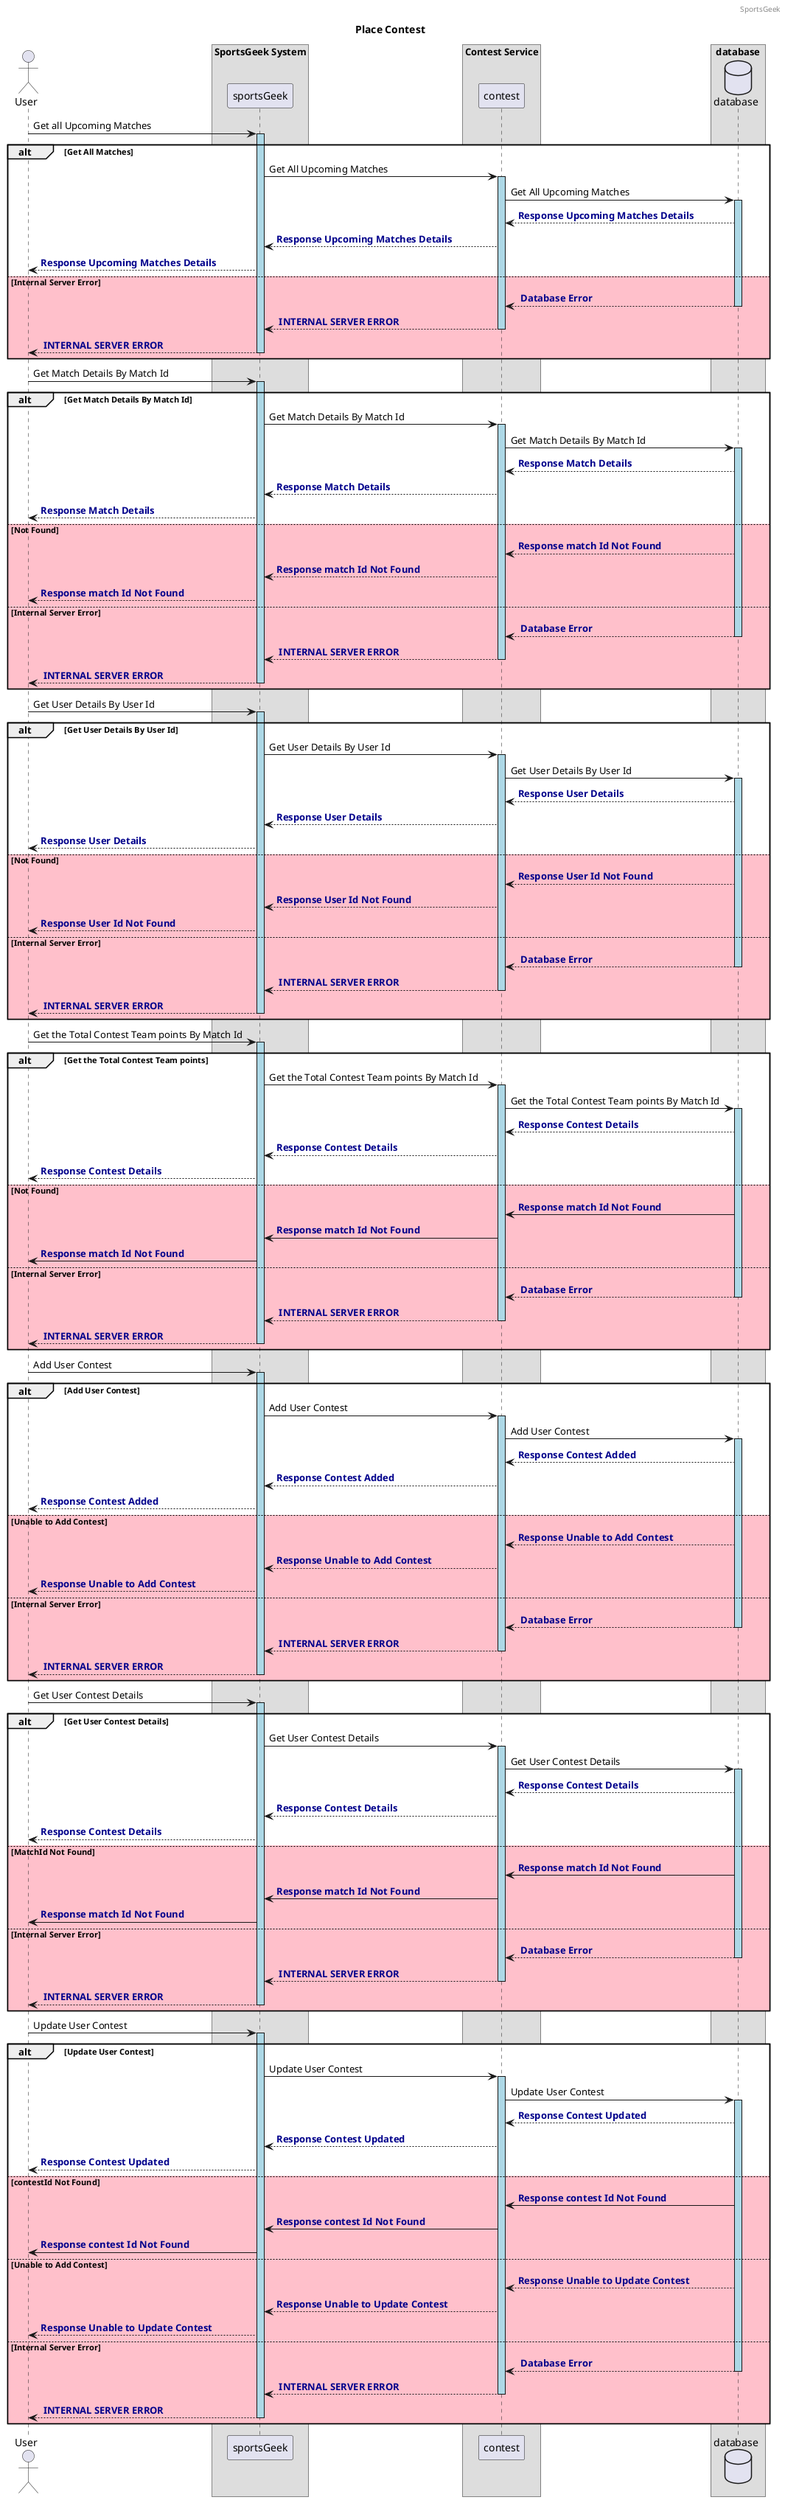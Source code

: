 @startuml
header SportsGeek
title Place Contest
skinparam ParticipantPadding 10
skinparam BoxPadding 20
actor User
box "SportsGeek System"
 participant sportsGeek
end box
box "Contest Service"
 participant contest
end box
box "database"
    database database
end box
User -> "sportsGeek": Get all Upcoming Matches
activate sportsGeek #lightblue
alt #white Get All Matches
 "sportsGeek" -> "contest" : Get All Upcoming Matches
activate "contest" #lightblue
    contest -> "database" : Get All Upcoming Matches
    activate "database" #lightblue
    "database" --> "contest" : <font color=darkblue><b>Response Upcoming Matches Details
"contest" --> "sportsGeek" : <font color=darkblue><b>Response Upcoming Matches Details
"sportsGeek" --> User : <font color=darkblue><b>Response Upcoming Matches Details
else #pink Internal Server Error
"database" --> "contest" : <font color=darkblue><b> Database Error
deactivate "database"
"contest" --> "sportsGeek" : <font color=darkblue><b> INTERNAL SERVER ERROR
deactivate "contest"
"sportsGeek" --> User : <font color=darkblue><b> INTERNAL SERVER ERROR
deactivate "sportsGeek"
end alt

User -> "sportsGeek": Get Match Details By Match Id
activate sportsGeek #lightblue
alt #white Get Match Details By Match Id
"sportsGeek" -> "contest" : Get Match Details By Match Id
activate "contest" #lightblue
    contest -> "database" : Get Match Details By Match Id
    activate "database" #lightblue
    "database" --> "contest" : <font color=darkblue><b>Response Match Details
"contest" --> "sportsGeek" : <font color=darkblue><b>Response Match Details
"sportsGeek" --> User : <font color=darkblue><b>Response Match Details
else #pink Not Found
"database" --> "contest" : <font color=darkblue><b>Response match Id Not Found
"contest" --> "sportsGeek" : <font color=darkblue><b>Response match Id Not Found
"sportsGeek" --> User : <font color=darkblue><b>Response match Id Not Found
else #pink Internal Server Error
"database" --> "contest" : <font color=darkblue><b> Database Error
deactivate "database"
"contest" --> "sportsGeek" : <font color=darkblue><b> INTERNAL SERVER ERROR
deactivate "contest"
"sportsGeek" --> User : <font color=darkblue><b> INTERNAL SERVER ERROR
deactivate "sportsGeek"
end alt

User -> "sportsGeek": Get User Details By User Id
activate sportsGeek #lightblue
alt #white Get User Details By User Id
"sportsGeek" -> "contest" : Get User Details By User Id
activate "contest" #lightblue
    contest -> "database" : Get User Details By User Id
    activate "database" #lightblue
    "database" --> "contest" : <font color=darkblue><b>Response User Details
"contest" --> "sportsGeek" : <font color=darkblue><b>Response User Details
"sportsGeek" --> User : <font color=darkblue><b>Response User Details
else #pink Not Found
"database" --> "contest" : <font color=darkblue><b>Response User Id Not Found
"contest" --> "sportsGeek" : <font color=darkblue><b>Response User Id Not Found
"sportsGeek" --> User : <font color=darkblue><b>Response User Id Not Found
else #pink Internal Server Error
"database" --> "contest" : <font color=darkblue><b> Database Error
deactivate "database"
"contest" --> "sportsGeek" : <font color=darkblue><b> INTERNAL SERVER ERROR
deactivate "contest"
"sportsGeek" --> User : <font color=darkblue><b> INTERNAL SERVER ERROR
deactivate "sportsGeek"
end alt

User -> "sportsGeek": Get the Total Contest Team points By Match Id
activate sportsGeek #lightblue
alt #white Get the Total Contest Team points
"sportsGeek" -> "contest" : Get the Total Contest Team points By Match Id
activate "contest" #lightblue
    contest -> "database" : Get the Total Contest Team points By Match Id
    activate "database" #lightblue
    "database" --> "contest" : <font color=darkblue><b>Response Contest Details
"contest" --> "sportsGeek" : <font color=darkblue><b>Response Contest Details
"sportsGeek" --> User : <font color=darkblue><b>Response Contest Details
else #pink Not Found
"database" -> "contest" : <font color=darkblue><b>Response match Id Not Found
"contest" -> "sportsGeek" : <font color=darkblue><b>Response match Id Not Found
"sportsGeek" -> User : <font color=darkblue><b>Response match Id Not Found
else #pink Internal Server Error
"database" --> "contest" : <font color=darkblue><b> Database Error
deactivate "database"
"contest" --> "sportsGeek" : <font color=darkblue><b> INTERNAL SERVER ERROR
deactivate "contest"
"sportsGeek" --> User : <font color=darkblue><b> INTERNAL SERVER ERROR
deactivate "sportsGeek"
end alt


User -> "sportsGeek": Add User Contest
activate sportsGeek #lightblue
alt #white Add User Contest
"sportsGeek" -> "contest" : Add User Contest
activate "contest" #lightblue
    contest -> "database" : Add User Contest
    activate "database" #lightblue
    "database" --> "contest" : <font color=darkblue><b>Response Contest Added
"contest" --> "sportsGeek" : <font color=darkblue><b>Response Contest Added
"sportsGeek" --> User : <font color=darkblue><b>Response Contest Added
else #pink Unable to Add Contest
"database" --> "contest" : <font color=darkblue><b>Response Unable to Add Contest
"contest" --> "sportsGeek" : <font color=darkblue><b>Response Unable to Add Contest
"sportsGeek" --> User : <font color=darkblue><b>Response Unable to Add Contest
else #pink Internal Server Error
"database" --> "contest" : <font color=darkblue><b> Database Error
deactivate "database"
"contest" --> "sportsGeek" : <font color=darkblue><b> INTERNAL SERVER ERROR
deactivate "contest"
"sportsGeek" --> User : <font color=darkblue><b> INTERNAL SERVER ERROR
deactivate "sportsGeek"
end alt

User -> "sportsGeek": Get User Contest Details
activate sportsGeek #lightblue
alt #white Get User Contest Details
"sportsGeek" -> "contest" : Get User Contest Details
activate "contest" #lightblue
    contest -> "database" : Get User Contest Details
    activate "database" #lightblue
    "database" --> "contest" : <font color=darkblue><b>Response Contest Details
"contest" --> "sportsGeek" : <font color=darkblue><b>Response Contest Details
"sportsGeek" --> User : <font color=darkblue><b>Response Contest Details
else #pink MatchId Not Found
"database" -> "contest" : <font color=darkblue><b>Response match Id Not Found
"contest" -> "sportsGeek" : <font color=darkblue><b>Response match Id Not Found
"sportsGeek" -> User : <font color=darkblue><b>Response match Id Not Found
else #pink Internal Server Error
"database" --> "contest" : <font color=darkblue><b> Database Error
deactivate "database"
"contest" --> "sportsGeek" : <font color=darkblue><b> INTERNAL SERVER ERROR
deactivate "contest"
"sportsGeek" --> User : <font color=darkblue><b> INTERNAL SERVER ERROR
deactivate "sportsGeek"
end alt

User -> "sportsGeek": Update User Contest
activate sportsGeek #lightblue
alt #white Update User Contest
"sportsGeek" -> "contest" : Update User Contest
activate "contest" #lightblue
    contest -> "database" : Update User Contest
    activate "database" #lightblue
    "database" --> "contest" : <font color=darkblue><b>Response Contest Updated
"contest" --> "sportsGeek" : <font color=darkblue><b>Response Contest Updated
"sportsGeek" --> User : <font color=darkblue><b>Response Contest Updated
else #pink contestId Not Found
"database" -> "contest" : <font color=darkblue><b>Response contest Id Not Found
"contest" -> "sportsGeek" : <font color=darkblue><b>Response contest Id Not Found
"sportsGeek" -> User : <font color=darkblue><b>Response contest Id Not Found
else #pink Unable to Add Contest
"database" --> "contest" : <font color=darkblue><b>Response Unable to Update Contest
"contest" --> "sportsGeek" : <font color=darkblue><b>Response Unable to Update Contest
"sportsGeek" --> User : <font color=darkblue><b>Response Unable to Update Contest
else #pink Internal Server Error
"database" --> "contest" : <font color=darkblue><b> Database Error
deactivate "database"
"contest" --> "sportsGeek" : <font color=darkblue><b> INTERNAL SERVER ERROR
deactivate "contest"
"sportsGeek" --> User : <font color=darkblue><b> INTERNAL SERVER ERROR
deactivate "sportsGeek"
end alt



@enduml